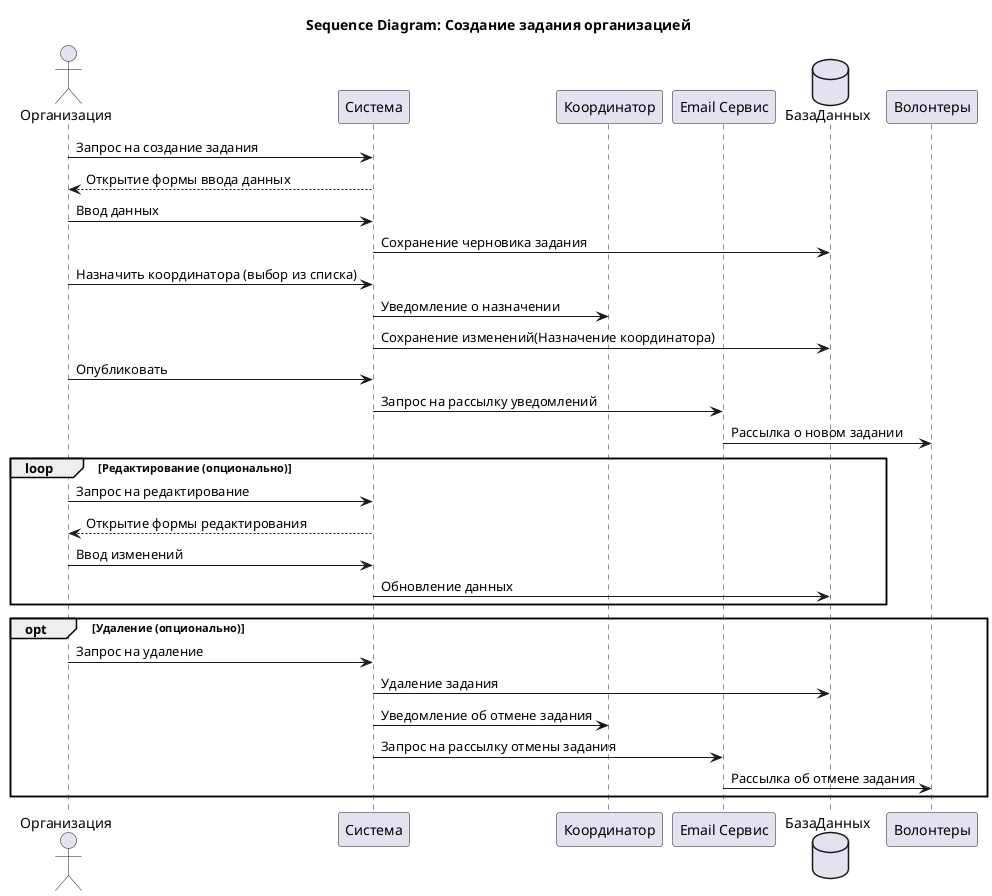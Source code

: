 @startuml
title Sequence Diagram: Создание задания организацией

actor Организация
participant "Система" as System
participant Координатор
participant "Email Сервис" as Email
database БазаДанных

Организация -> System: Запрос на создание задания
System --> Организация: Открытие формы ввода данных

Организация -> System: Ввод данных
System -> БазаДанных: Сохранение черновика задания

Организация -> System: Назначить координатора (выбор из списка)
System -> Координатор: Уведомление о назначении
System -> БазаДанных: Сохранение изменений(Назначение координатора)

Организация -> System: Опубликовать
System -> Email: Запрос на рассылку уведомлений
Email -> Волонтеры: Рассылка о новом задании

loop Редактирование (опционально)
  Организация -> System: Запрос на редактирование
  System --> Организация: Открытие формы редактирования
  Организация -> System: Ввод изменений
  System -> БазаДанных: Обновление данных
end

opt Удаление (опционально)
  Организация -> System: Запрос на удаление
  System -> БазаДанных: Удаление задания
  System -> Координатор: Уведомление об отмене задания
  System -> Email: Запрос на рассылку отмены задания
  Email -> Волонтеры: Рассылка об отмене задания
end
@enduml